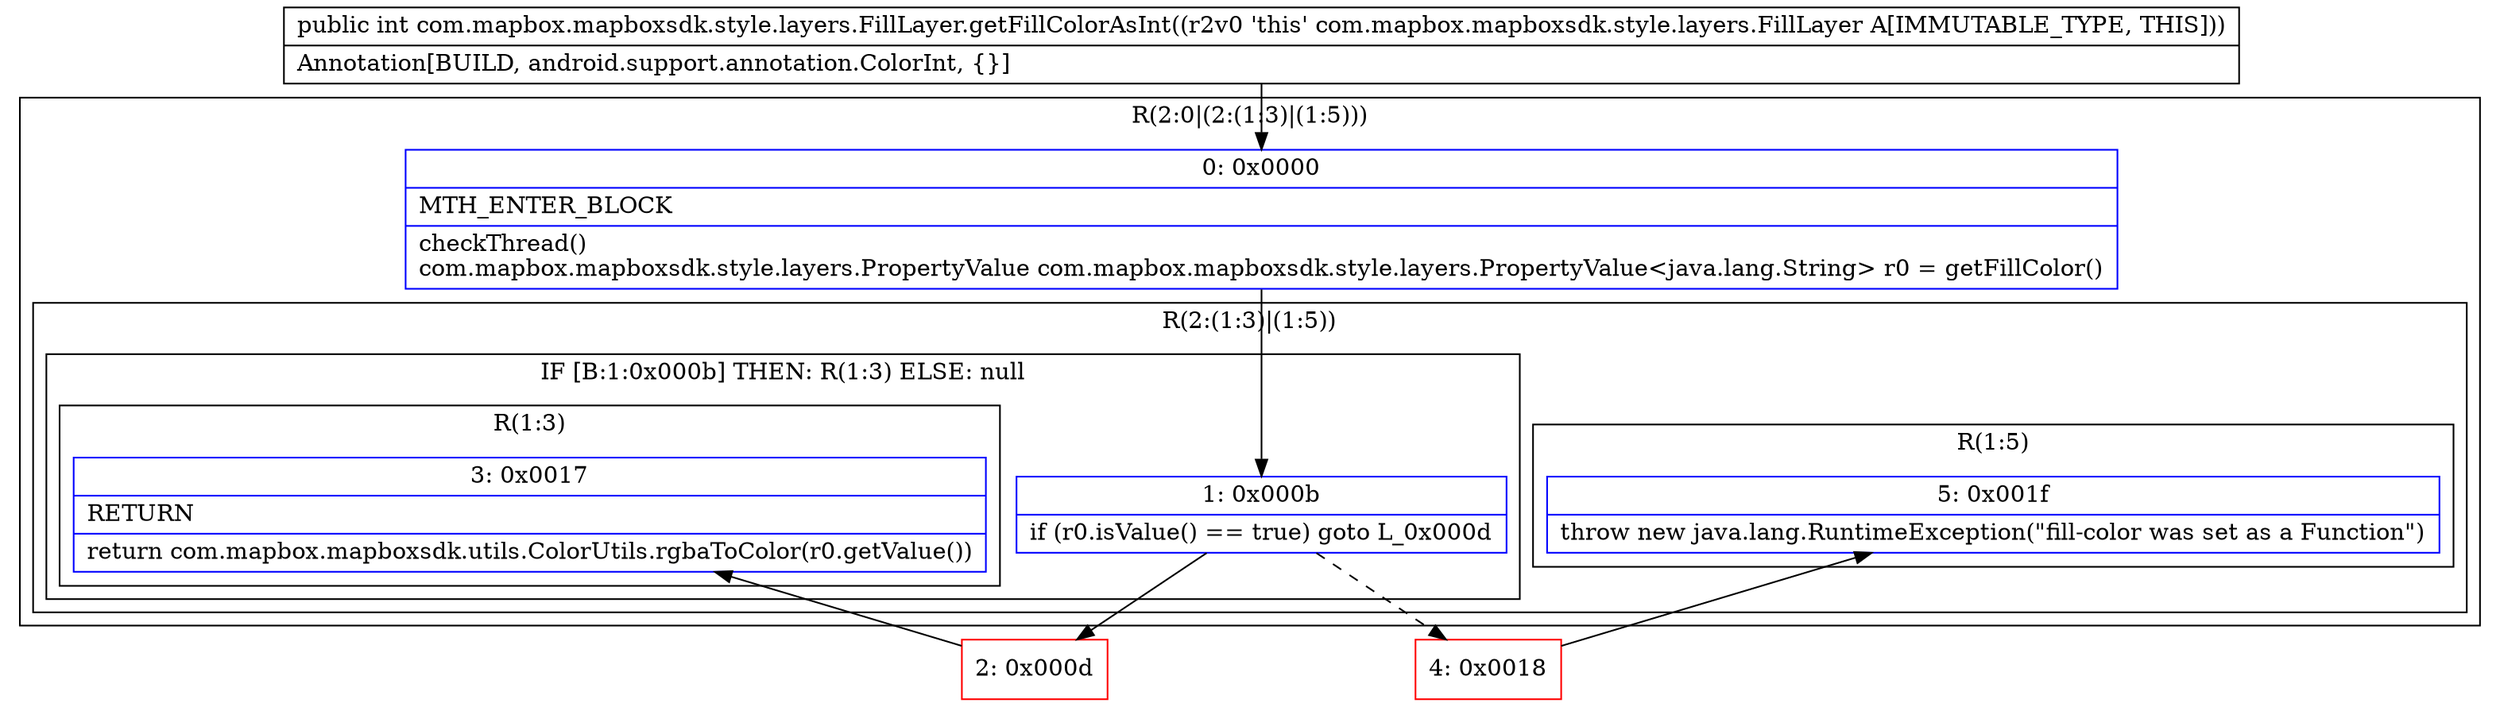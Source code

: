digraph "CFG forcom.mapbox.mapboxsdk.style.layers.FillLayer.getFillColorAsInt()I" {
subgraph cluster_Region_642403228 {
label = "R(2:0|(2:(1:3)|(1:5)))";
node [shape=record,color=blue];
Node_0 [shape=record,label="{0\:\ 0x0000|MTH_ENTER_BLOCK\l|checkThread()\lcom.mapbox.mapboxsdk.style.layers.PropertyValue com.mapbox.mapboxsdk.style.layers.PropertyValue\<java.lang.String\> r0 = getFillColor()\l}"];
subgraph cluster_Region_1842479812 {
label = "R(2:(1:3)|(1:5))";
node [shape=record,color=blue];
subgraph cluster_IfRegion_456250707 {
label = "IF [B:1:0x000b] THEN: R(1:3) ELSE: null";
node [shape=record,color=blue];
Node_1 [shape=record,label="{1\:\ 0x000b|if (r0.isValue() == true) goto L_0x000d\l}"];
subgraph cluster_Region_1201111234 {
label = "R(1:3)";
node [shape=record,color=blue];
Node_3 [shape=record,label="{3\:\ 0x0017|RETURN\l|return com.mapbox.mapboxsdk.utils.ColorUtils.rgbaToColor(r0.getValue())\l}"];
}
}
subgraph cluster_Region_2111210266 {
label = "R(1:5)";
node [shape=record,color=blue];
Node_5 [shape=record,label="{5\:\ 0x001f|throw new java.lang.RuntimeException(\"fill\-color was set as a Function\")\l}"];
}
}
}
Node_2 [shape=record,color=red,label="{2\:\ 0x000d}"];
Node_4 [shape=record,color=red,label="{4\:\ 0x0018}"];
MethodNode[shape=record,label="{public int com.mapbox.mapboxsdk.style.layers.FillLayer.getFillColorAsInt((r2v0 'this' com.mapbox.mapboxsdk.style.layers.FillLayer A[IMMUTABLE_TYPE, THIS]))  | Annotation[BUILD, android.support.annotation.ColorInt, \{\}]\l}"];
MethodNode -> Node_0;
Node_0 -> Node_1;
Node_1 -> Node_2;
Node_1 -> Node_4[style=dashed];
Node_2 -> Node_3;
Node_4 -> Node_5;
}

